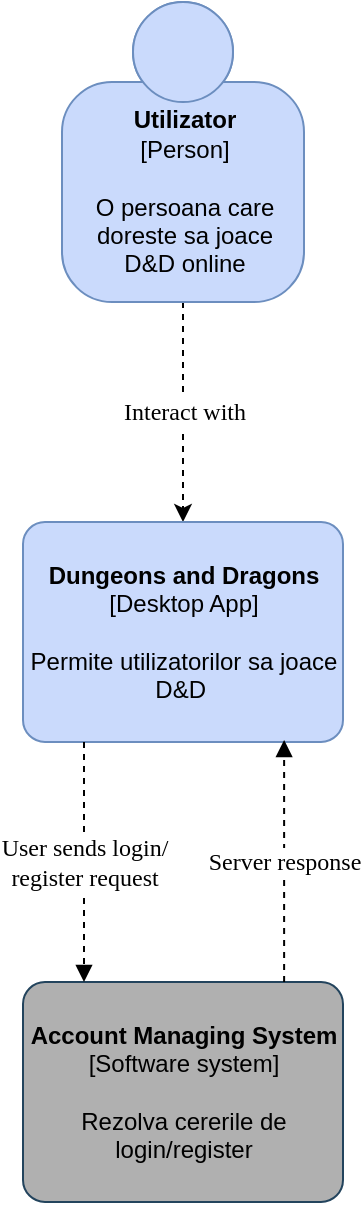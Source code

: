 <mxfile version="12.8.6"><diagram id="7HvnuhnnyYEsLvOViR-q" name="Page-1"><mxGraphModel dx="1038" dy="548" grid="1" gridSize="10" guides="1" tooltips="1" connect="1" arrows="1" fold="1" page="1" pageScale="1" pageWidth="827" pageHeight="1169" math="0" shadow="0"><root><mxCell id="0"/><mxCell id="1" parent="0"/><mxCell id="UvYOlY21AS73m4y8olY1-5" value="&lt;font style=&quot;font-size: 12px&quot; face=&quot;Georgia&quot;&gt;Interact with&lt;/font&gt;" style="edgeStyle=orthogonalEdgeStyle;rounded=0;orthogonalLoop=1;jettySize=auto;exitX=0.5;exitY=1;exitDx=0;exitDy=0;exitPerimeter=0;entryX=0.5;entryY=0;entryDx=0;entryDy=0;entryPerimeter=0;dashed=1;html=1;" edge="1" parent="1" source="UvYOlY21AS73m4y8olY1-1" target="UvYOlY21AS73m4y8olY1-2"><mxGeometry relative="1" as="geometry"/></mxCell><mxCell id="UvYOlY21AS73m4y8olY1-1" value="&lt;b&gt;Utilizator&lt;/b&gt;&lt;div&gt;[Person]&lt;/div&gt;&lt;br&gt;&lt;div&gt;O persoana care&lt;/div&gt;&lt;div&gt;doreste sa joace&lt;/div&gt;&lt;div&gt;D&amp;amp;D online&lt;/div&gt;" style="html=1;dashed=0;whitespace=wrap;fillColor=#CADAFC;strokeColor=#6C8EBF;shape=mxgraph.c4.person;align=center;points=[[0.5,0,0],[1,0.5,0],[1,0.75,0],[0.75,1,0],[0.5,1,0],[0.25,1,0],[0,0.75,0],[0,0.5,0]];" vertex="1" parent="1"><mxGeometry x="359" y="10" width="121" height="150" as="geometry"/></mxCell><mxCell id="UvYOlY21AS73m4y8olY1-3" value="&lt;b&gt;Account Managing System&lt;/b&gt;&lt;br&gt;&lt;div&gt;[Software system&lt;span&gt;]&lt;/span&gt;&lt;/div&gt;&lt;br&gt;&lt;div&gt;Rezolva cererile de login/register&lt;/div&gt;" style="rounded=1;whiteSpace=wrap;html=1;labelBackgroundColor=none;fillColor=#B0B0B0;align=center;arcSize=10;strokeColor=#23445d;points=[[0.25,0,0],[0.5,0,0],[0.75,0,0],[1,0.25,0],[1,0.5,0],[1,0.75,0],[0.75,1,0],[0.5,1,0],[0.25,1,0],[0,0.75,0],[0,0.5,0],[0,0.25,0]];shadow=0;comic=0;glass=0;" vertex="1" parent="1"><mxGeometry x="339.5" y="500" width="160" height="110.0" as="geometry"/></mxCell><mxCell id="UvYOlY21AS73m4y8olY1-2" value="&lt;b&gt;Dungeons and Dragons&lt;/b&gt;&lt;br&gt;&lt;div&gt;[Desktop App]&lt;/div&gt;&lt;br&gt;&lt;div&gt;Permite utilizatorilor sa joace D&amp;amp;D&amp;nbsp;&lt;/div&gt;" style="rounded=1;whiteSpace=wrap;html=1;labelBackgroundColor=none;fillColor=#CADAFC;fontColor=#000000;align=center;arcSize=10;strokeColor=#6c8ebf;points=[[0.25,0,0],[0.5,0,0],[0.75,0,0],[1,0.25,0],[1,0.5,0],[1,0.75,0],[0.75,1,0],[0.5,1,0],[0.25,1,0],[0,0.75,0],[0,0.5,0],[0,0.25,0]];" vertex="1" parent="1"><mxGeometry x="339.5" y="270" width="160" height="110" as="geometry"/></mxCell><mxCell id="UvYOlY21AS73m4y8olY1-10" value="&lt;font face=&quot;Georgia&quot; style=&quot;font-size: 12px&quot;&gt;User sends login/&lt;br&gt;register request&lt;/font&gt;" style="endArrow=block;dashed=1;html=1;strokeWidth=1;rounded=0;edgeStyle=orthogonalEdgeStyle;endFill=1;" edge="1" parent="1" target="UvYOlY21AS73m4y8olY1-3"><mxGeometry width="50" height="50" relative="1" as="geometry"><mxPoint x="370" y="380" as="sourcePoint"/><mxPoint x="440" y="260" as="targetPoint"/><Array as="points"><mxPoint x="370" y="380"/></Array></mxGeometry></mxCell><mxCell id="UvYOlY21AS73m4y8olY1-11" value="&lt;font face=&quot;Georgia&quot; style=&quot;font-size: 12px&quot;&gt;Server response&lt;/font&gt;" style="endArrow=block;dashed=1;html=1;strokeWidth=1;exitX=0.816;exitY=0;exitDx=0;exitDy=0;exitPerimeter=0;endFill=1;entryX=0.816;entryY=0.991;entryDx=0;entryDy=0;entryPerimeter=0;" edge="1" parent="1" source="UvYOlY21AS73m4y8olY1-3" target="UvYOlY21AS73m4y8olY1-2"><mxGeometry width="50" height="50" relative="1" as="geometry"><mxPoint x="390" y="410" as="sourcePoint"/><mxPoint x="480" y="390" as="targetPoint"/><Array as="points"/></mxGeometry></mxCell></root></mxGraphModel></diagram></mxfile>
